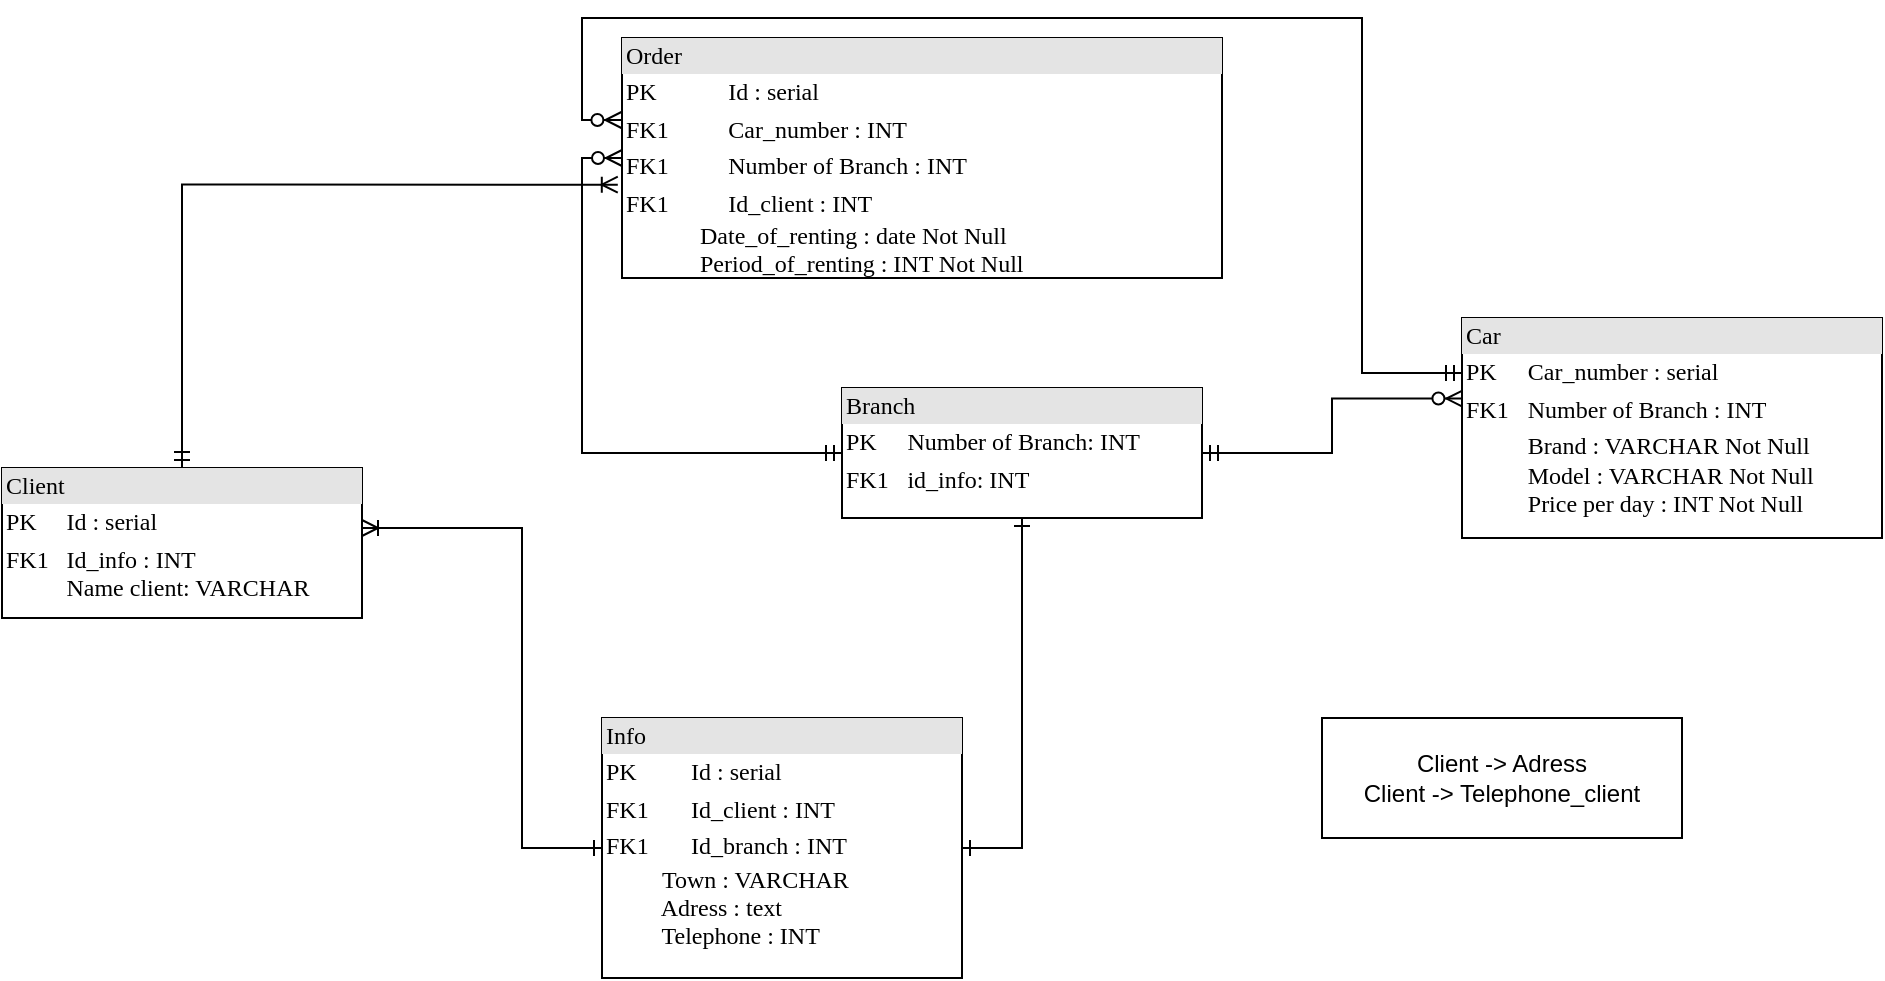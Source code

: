 <mxfile version="14.7.6" type="google"><diagram name="Page-1" id="2ca16b54-16f6-2749-3443-fa8db7711227"><mxGraphModel dx="1056" dy="505" grid="1" gridSize="10" guides="1" tooltips="1" connect="1" arrows="1" fold="1" page="1" pageScale="1" pageWidth="1100" pageHeight="850" background="none" math="0" shadow="0"><root><mxCell id="0"/><mxCell id="1" parent="0"/><mxCell id="ULVI6gGQgrxcJxYYTiYo-6" style="edgeStyle=orthogonalEdgeStyle;rounded=0;orthogonalLoop=1;jettySize=auto;html=1;exitX=0.5;exitY=0;exitDx=0;exitDy=0;entryX=-0.007;entryY=0.611;entryDx=0;entryDy=0;entryPerimeter=0;startArrow=ERmandOne;startFill=0;endArrow=ERoneToMany;endFill=0;strokeColor=#000000;" parent="1" source="2ed32ef02a7f4228-1" target="2ed32ef02a7f4228-10" edge="1"><mxGeometry relative="1" as="geometry"><Array as="points"><mxPoint x="120" y="103"/></Array></mxGeometry></mxCell><mxCell id="2ed32ef02a7f4228-1" value="&lt;div style=&quot;box-sizing: border-box ; width: 100% ; background: #e4e4e4 ; padding: 2px&quot;&gt;Client&lt;/div&gt;&lt;table style=&quot;width: 100% ; font-size: 1em&quot; cellpadding=&quot;2&quot; cellspacing=&quot;0&quot;&gt;&lt;tbody&gt;&lt;tr&gt;&lt;td&gt;PK&lt;/td&gt;&lt;td&gt;Id : serial&lt;/td&gt;&lt;/tr&gt;&lt;tr&gt;&lt;td&gt;FK1&lt;br&gt;&lt;br&gt;&lt;/td&gt;&lt;td&gt;Id_info : INT&lt;br&gt;Name client: VARCHAR&lt;/td&gt;&lt;/tr&gt;&lt;tr&gt;&lt;td&gt;&lt;/td&gt;&lt;td&gt;&lt;br&gt;&lt;/td&gt;&lt;/tr&gt;&lt;/tbody&gt;&lt;/table&gt;" style="verticalAlign=top;align=left;overflow=fill;html=1;rounded=0;shadow=0;comic=0;labelBackgroundColor=none;strokeWidth=1;fontFamily=Verdana;fontSize=12" parent="1" vertex="1"><mxGeometry x="30" y="245" width="180" height="75" as="geometry"/></mxCell><mxCell id="2ed32ef02a7f4228-18" style="edgeStyle=orthogonalEdgeStyle;html=1;entryX=1;entryY=0.5;labelBackgroundColor=none;startArrow=ERone;endArrow=ERone;fontFamily=Verdana;fontSize=12;align=left;startFill=0;endFill=0;rounded=0;entryDx=0;entryDy=0;" parent="1" source="2ed32ef02a7f4228-2" target="2ed32ef02a7f4228-5" edge="1"><mxGeometry relative="1" as="geometry"><mxPoint x="467.5" y="340" as="targetPoint"/></mxGeometry></mxCell><mxCell id="2ed32ef02a7f4228-20" style="edgeStyle=orthogonalEdgeStyle;html=1;labelBackgroundColor=none;startArrow=ERmandOne;endArrow=ERzeroToMany;fontFamily=Verdana;fontSize=12;align=left;entryX=0.001;entryY=0.366;entryDx=0;entryDy=0;entryPerimeter=0;rounded=0;endFill=1;" parent="1" source="2ed32ef02a7f4228-2" target="2ed32ef02a7f4228-11" edge="1"><mxGeometry relative="1" as="geometry"/></mxCell><mxCell id="ULVI6gGQgrxcJxYYTiYo-5" style="edgeStyle=orthogonalEdgeStyle;rounded=0;orthogonalLoop=1;jettySize=auto;html=1;exitX=0;exitY=0.5;exitDx=0;exitDy=0;entryX=0;entryY=0.5;entryDx=0;entryDy=0;startArrow=ERmandOne;startFill=0;endArrow=ERzeroToMany;endFill=1;strokeColor=#000000;" parent="1" source="2ed32ef02a7f4228-2" target="2ed32ef02a7f4228-10" edge="1"><mxGeometry relative="1" as="geometry"/></mxCell><mxCell id="2ed32ef02a7f4228-2" value="&lt;div style=&quot;box-sizing: border-box ; width: 100% ; background: #e4e4e4 ; padding: 2px&quot;&gt;Branch&lt;/div&gt;&lt;table style=&quot;width: 100% ; font-size: 1em&quot; cellpadding=&quot;2&quot; cellspacing=&quot;0&quot;&gt;&lt;tbody&gt;&lt;tr&gt;&lt;td&gt;PK&lt;/td&gt;&lt;td&gt;Number of Branch: INT&amp;nbsp;&lt;/td&gt;&lt;/tr&gt;&lt;tr&gt;&lt;td&gt;FK1&lt;/td&gt;&lt;td&gt;id_info: INT&lt;/td&gt;&lt;/tr&gt;&lt;/tbody&gt;&lt;/table&gt;" style="verticalAlign=top;align=left;overflow=fill;html=1;rounded=0;shadow=0;comic=0;labelBackgroundColor=none;strokeWidth=1;fontFamily=Verdana;fontSize=12" parent="1" vertex="1"><mxGeometry x="450" y="205" width="180" height="65" as="geometry"/></mxCell><mxCell id="2ed32ef02a7f4228-5" value="&lt;div style=&quot;box-sizing: border-box ; width: 100% ; background: #e4e4e4 ; padding: 2px&quot;&gt;Info&lt;/div&gt;&lt;table style=&quot;width: 100% ; font-size: 1em&quot; cellpadding=&quot;2&quot; cellspacing=&quot;0&quot;&gt;&lt;tbody&gt;&lt;tr&gt;&lt;td&gt;PK&lt;/td&gt;&lt;td&gt;Id : serial&lt;/td&gt;&lt;/tr&gt;&lt;tr&gt;&lt;td&gt;FK1&lt;/td&gt;&lt;td&gt;Id_client : INT&lt;/td&gt;&lt;/tr&gt;&lt;tr&gt;&lt;td&gt;FK1&lt;/td&gt;&lt;td&gt;Id_branch : INT&lt;/td&gt;&lt;/tr&gt;&lt;/tbody&gt;&lt;/table&gt;&lt;span&gt;&#9;&lt;/span&gt;&amp;nbsp;&amp;nbsp;&lt;span style=&quot;white-space: pre&quot;&gt;&#9;&lt;/span&gt;&amp;nbsp;&amp;nbsp;&lt;span style=&quot;font-family: &amp;#34;verdana&amp;#34;&quot;&gt;Town : VARCHAR&lt;/span&gt;&lt;br style=&quot;font-family: &amp;#34;verdana&amp;#34;&quot;&gt;&lt;span style=&quot;font-family: &amp;#34;verdana&amp;#34;&quot;&gt;&lt;span style=&quot;white-space: pre&quot;&gt;&#9;&lt;/span&gt;&amp;nbsp; Adress : text&lt;br&gt;&lt;span style=&quot;white-space: pre&quot;&gt;&#9;&lt;/span&gt;&amp;nbsp; Telephone : INT&lt;br&gt;&lt;/span&gt;" style="verticalAlign=top;align=left;overflow=fill;html=1;rounded=0;shadow=0;comic=0;labelBackgroundColor=none;strokeWidth=1;fontFamily=Verdana;fontSize=12" parent="1" vertex="1"><mxGeometry x="330" y="370" width="180" height="130" as="geometry"/></mxCell><mxCell id="2ed32ef02a7f4228-10" value="&lt;div style=&quot;box-sizing: border-box ; width: 100% ; background: #e4e4e4 ; padding: 2px&quot;&gt;Order&lt;/div&gt;&lt;table style=&quot;width: 100% ; font-size: 1em&quot; cellpadding=&quot;2&quot; cellspacing=&quot;0&quot;&gt;&lt;tbody&gt;&lt;tr&gt;&lt;td&gt;PK&lt;/td&gt;&lt;td&gt;Id : serial&lt;/td&gt;&lt;/tr&gt;&lt;tr&gt;&lt;td&gt;FK1&lt;/td&gt;&lt;td&gt;Car_number : INT&lt;/td&gt;&lt;/tr&gt;&lt;tr&gt;&lt;td&gt;FK1&lt;/td&gt;&lt;td&gt;Number of Branch : INT&lt;/td&gt;&lt;/tr&gt;&lt;tr&gt;&lt;td&gt;FK1&lt;/td&gt;&lt;td&gt;Id_client : INT&lt;/td&gt;&lt;/tr&gt;&lt;/tbody&gt;&lt;/table&gt;&amp;nbsp; &amp;nbsp; &amp;nbsp; &amp;nbsp; &amp;nbsp; &amp;nbsp; &amp;nbsp;Date_of_renting : date Not Null&lt;br&gt;&amp;nbsp; &amp;nbsp; &amp;nbsp; &amp;nbsp; &amp;nbsp; &amp;nbsp; &amp;nbsp;Period_of_renting : INT Not Null" style="verticalAlign=top;align=left;overflow=fill;html=1;rounded=0;shadow=0;comic=0;labelBackgroundColor=none;strokeWidth=1;fontFamily=Verdana;fontSize=12" parent="1" vertex="1"><mxGeometry x="340" y="30" width="300" height="120" as="geometry"/></mxCell><mxCell id="ULVI6gGQgrxcJxYYTiYo-7" style="edgeStyle=orthogonalEdgeStyle;rounded=0;orthogonalLoop=1;jettySize=auto;html=1;exitX=0;exitY=0.25;exitDx=0;exitDy=0;entryX=-0.001;entryY=0.344;entryDx=0;entryDy=0;startArrow=ERmandOne;startFill=0;endArrow=ERzeroToMany;endFill=1;strokeColor=#000000;entryPerimeter=0;" parent="1" source="2ed32ef02a7f4228-11" target="2ed32ef02a7f4228-10" edge="1"><mxGeometry relative="1" as="geometry"><Array as="points"><mxPoint x="710" y="198"/><mxPoint x="710" y="20"/><mxPoint x="320" y="20"/><mxPoint x="320" y="71"/><mxPoint x="340" y="71"/></Array></mxGeometry></mxCell><mxCell id="2ed32ef02a7f4228-11" value="&lt;div style=&quot;box-sizing: border-box ; width: 100% ; background: #e4e4e4 ; padding: 2px&quot;&gt;Car&lt;/div&gt;&lt;table style=&quot;width: 100% ; font-size: 1em&quot; cellpadding=&quot;2&quot; cellspacing=&quot;0&quot;&gt;&lt;tbody&gt;&lt;tr&gt;&lt;td&gt;PK&lt;/td&gt;&lt;td&gt;Car_number : serial&lt;/td&gt;&lt;/tr&gt;&lt;tr&gt;&lt;td&gt;FK1&lt;/td&gt;&lt;td&gt;Number of Branch : INT&lt;/td&gt;&lt;/tr&gt;&lt;tr&gt;&lt;td&gt;&lt;/td&gt;&lt;td&gt;Brand : VARCHAR Not Null&lt;br&gt;Model : VARCHAR Not Null&lt;br&gt;Price per day : INT Not Null&lt;/td&gt;&lt;/tr&gt;&lt;/tbody&gt;&lt;/table&gt;" style="verticalAlign=top;align=left;overflow=fill;html=1;rounded=0;shadow=0;comic=0;labelBackgroundColor=none;strokeWidth=1;fontFamily=Verdana;fontSize=12" parent="1" vertex="1"><mxGeometry x="760" y="170" width="210" height="110" as="geometry"/></mxCell><mxCell id="2ed32ef02a7f4228-13" value="" style="edgeStyle=orthogonalEdgeStyle;html=1;endArrow=ERone;startArrow=ERoneToMany;labelBackgroundColor=none;fontFamily=Verdana;fontSize=12;align=left;entryX=0;entryY=0.5;entryDx=0;entryDy=0;endFill=0;startFill=0;rounded=0;" parent="1" target="2ed32ef02a7f4228-5" edge="1"><mxGeometry width="100" height="100" relative="1" as="geometry"><mxPoint x="210" y="275" as="sourcePoint"/><mxPoint x="440" y="375" as="targetPoint"/><Array as="points"><mxPoint x="290" y="275"/><mxPoint x="290" y="435"/></Array></mxGeometry></mxCell><mxCell id="ULVI6gGQgrxcJxYYTiYo-11" value="" style="group" parent="1" vertex="1" connectable="0"><mxGeometry x="690" y="370" width="180" height="60" as="geometry"/></mxCell><mxCell id="ULVI6gGQgrxcJxYYTiYo-9" value="" style="rounded=0;whiteSpace=wrap;html=1;" parent="ULVI6gGQgrxcJxYYTiYo-11" vertex="1"><mxGeometry width="180" height="60" as="geometry"/></mxCell><mxCell id="ULVI6gGQgrxcJxYYTiYo-10" value="Client -&amp;gt; Adress&lt;br&gt;Client -&amp;gt; Telephone_client" style="text;html=1;strokeColor=none;fillColor=none;align=center;verticalAlign=middle;whiteSpace=wrap;rounded=0;" parent="ULVI6gGQgrxcJxYYTiYo-11" vertex="1"><mxGeometry width="180" height="60" as="geometry"/></mxCell></root></mxGraphModel></diagram></mxfile>